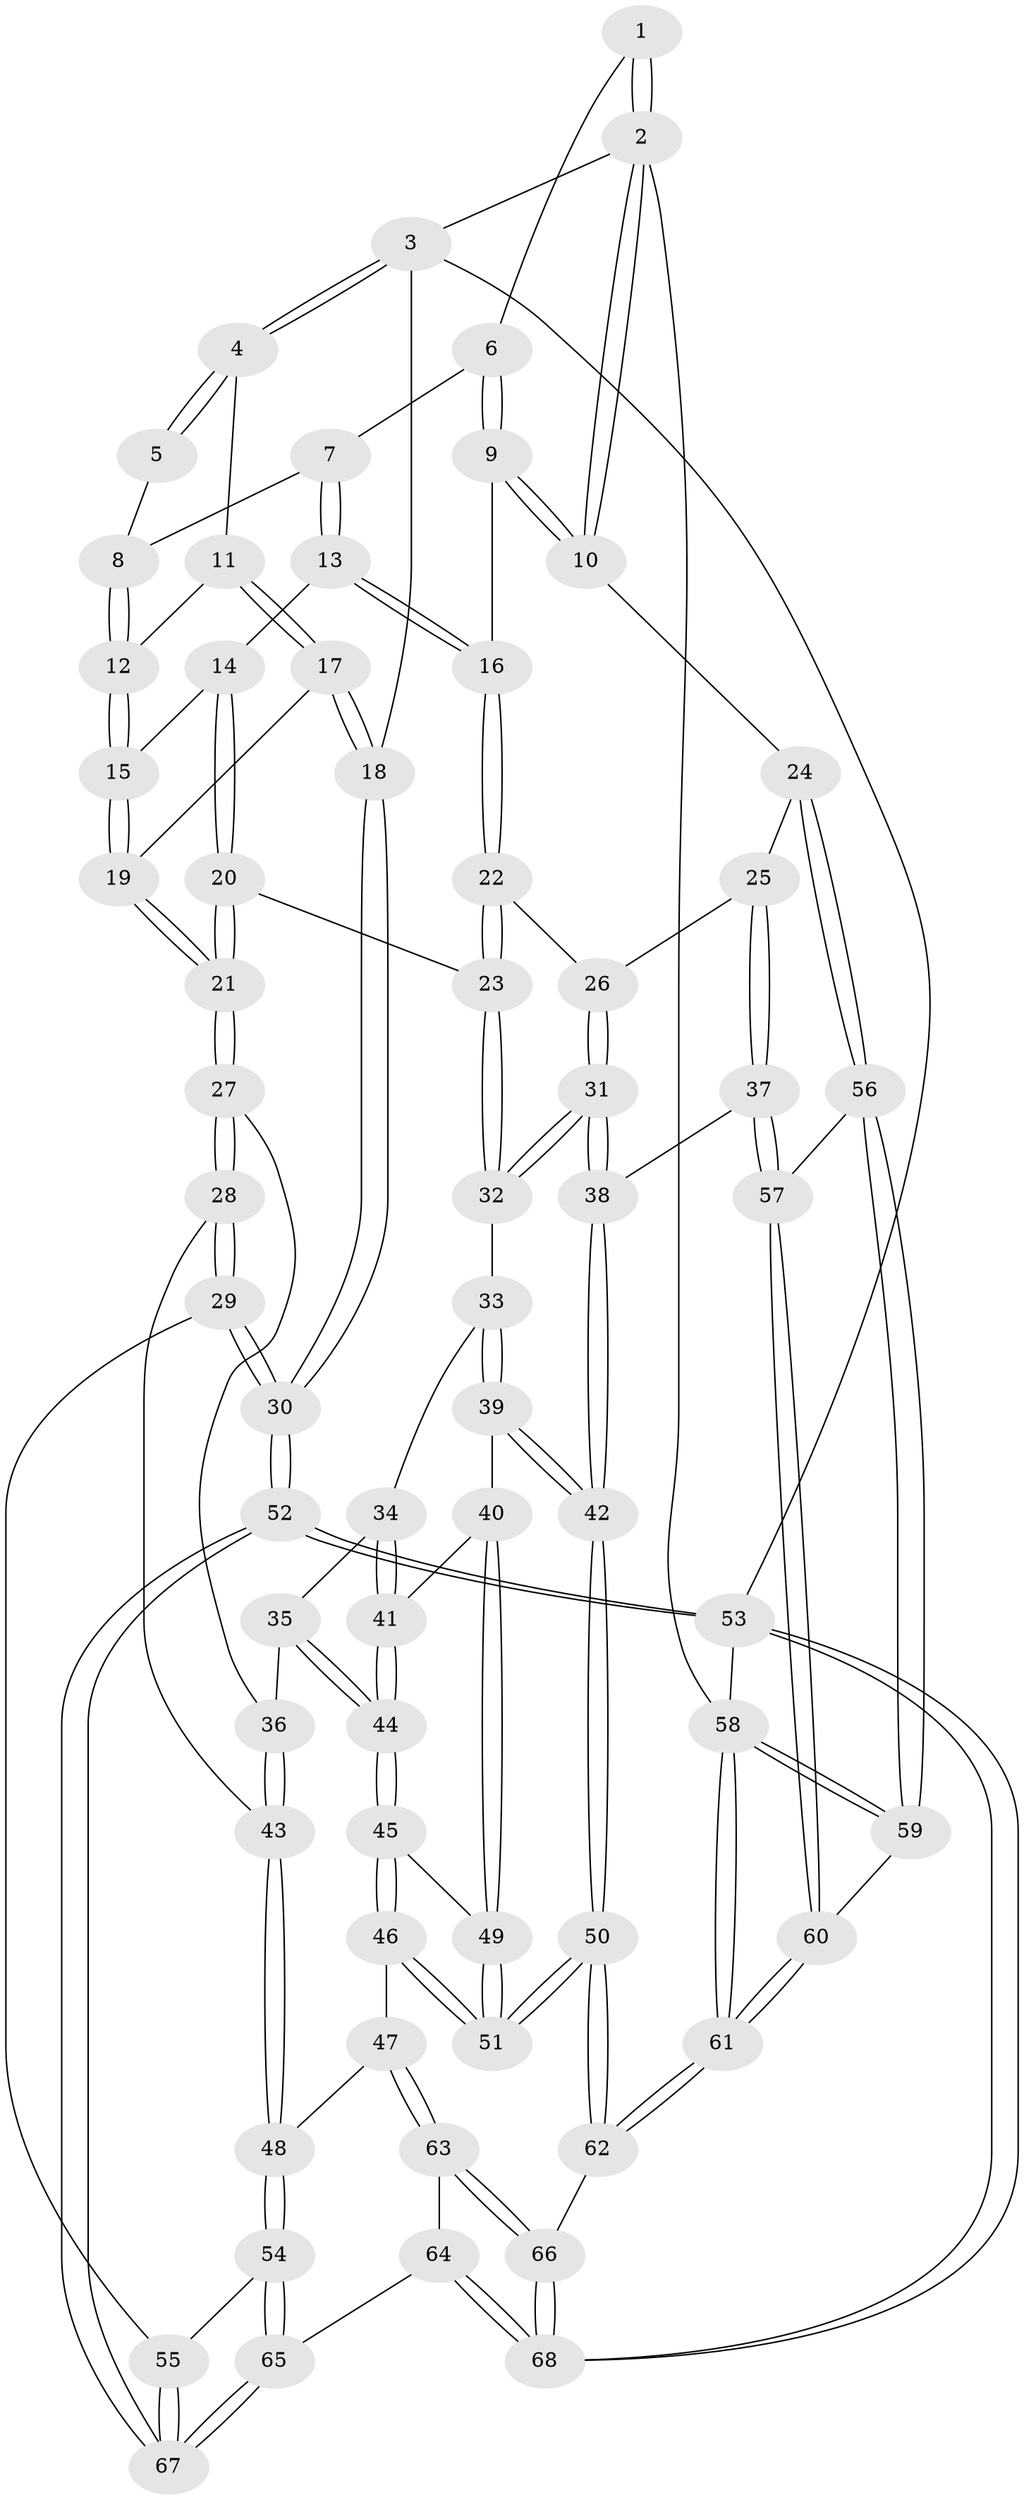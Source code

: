 // coarse degree distribution, {3: 0.0425531914893617, 5: 0.3829787234042553, 4: 0.425531914893617, 6: 0.14893617021276595}
// Generated by graph-tools (version 1.1) at 2025/24/03/03/25 07:24:35]
// undirected, 68 vertices, 167 edges
graph export_dot {
graph [start="1"]
  node [color=gray90,style=filled];
  1 [pos="+0.7307170751170147+0"];
  2 [pos="+1+0"];
  3 [pos="+0+0"];
  4 [pos="+0+0"];
  5 [pos="+0.5751888704969278+0"];
  6 [pos="+0.8037849923004815+0.07561915453176493"];
  7 [pos="+0.6305188410673541+0.15497626919640534"];
  8 [pos="+0.5676095241194856+0"];
  9 [pos="+0.9099237975626193+0.2091044366578657"];
  10 [pos="+1+0.18946715598023206"];
  11 [pos="+0.26938987021028216+0.17272587948832402"];
  12 [pos="+0.333490231377804+0.2110698289887213"];
  13 [pos="+0.6408417340701295+0.2251641137748536"];
  14 [pos="+0.464335297388062+0.3008116996633223"];
  15 [pos="+0.3350152826476649+0.21361691065713315"];
  16 [pos="+0.735102847986023+0.29196025845964096"];
  17 [pos="+0.10245201363274828+0.4142718100363341"];
  18 [pos="+0+0.4160462665816871"];
  19 [pos="+0.243859650758265+0.4636594485033885"];
  20 [pos="+0.47133955657588844+0.4392514824116578"];
  21 [pos="+0.2835354492084835+0.5144194840129701"];
  22 [pos="+0.7320468245748565+0.4232103687716213"];
  23 [pos="+0.5483204565367658+0.5047620105991002"];
  24 [pos="+1+0.48470021944195707"];
  25 [pos="+0.8460244014515458+0.5173674264665313"];
  26 [pos="+0.7975738486705867+0.4951926699951854"];
  27 [pos="+0.28345131854949096+0.5158613056225909"];
  28 [pos="+0.06046503786515071+0.6424669581842174"];
  29 [pos="+0+0.627469190826789"];
  30 [pos="+0+0.6139878400247756"];
  31 [pos="+0.6626603113944182+0.6730168185929667"];
  32 [pos="+0.5477222545319651+0.5624523504118304"];
  33 [pos="+0.5313548519648078+0.580170972420356"];
  34 [pos="+0.5224710342649168+0.5857732201342081"];
  35 [pos="+0.304054444639839+0.5837151068532868"];
  36 [pos="+0.2988791369877053+0.5780680502823483"];
  37 [pos="+0.829338684074579+0.7054946342725934"];
  38 [pos="+0.6735442255823315+0.7151988049160612"];
  39 [pos="+0.5271651364351321+0.7068968296526631"];
  40 [pos="+0.4849626387678932+0.7292194044313327"];
  41 [pos="+0.4301145339609491+0.6753918130506944"];
  42 [pos="+0.6496075475044756+0.7684478499706674"];
  43 [pos="+0.1930347563729342+0.7032785486973969"];
  44 [pos="+0.3677531192995108+0.6842543873013955"];
  45 [pos="+0.34648960486401553+0.764458960898314"];
  46 [pos="+0.3398139870413139+0.7798570642546299"];
  47 [pos="+0.3046250829768165+0.8039586310484305"];
  48 [pos="+0.21750114782893662+0.7785590891013505"];
  49 [pos="+0.485705689224958+0.7563046950625821"];
  50 [pos="+0.6139452892981855+0.9723874174334519"];
  51 [pos="+0.5327982337701614+0.8848563450892784"];
  52 [pos="+0+1"];
  53 [pos="+0+1"];
  54 [pos="+0.11645346839363582+0.8556127414853064"];
  55 [pos="+0.04982052116185897+0.8063237664635043"];
  56 [pos="+1+0.6098696511564531"];
  57 [pos="+0.8812722265169929+0.7567569226142408"];
  58 [pos="+1+1"];
  59 [pos="+1+0.9276406684548018"];
  60 [pos="+0.8747484611632704+0.8321795066125922"];
  61 [pos="+0.664922331689718+1"];
  62 [pos="+0.6573920796257061+1"];
  63 [pos="+0.3066385184927072+0.8731386870376354"];
  64 [pos="+0.17971167948380784+0.9681906048607773"];
  65 [pos="+0.11854737164877435+0.8764691366416419"];
  66 [pos="+0.5385156440219305+1"];
  67 [pos="+0+1"];
  68 [pos="+0.20973599036850876+1"];
  1 -- 2;
  1 -- 2;
  1 -- 6;
  2 -- 3;
  2 -- 10;
  2 -- 10;
  2 -- 58;
  3 -- 4;
  3 -- 4;
  3 -- 18;
  3 -- 53;
  4 -- 5;
  4 -- 5;
  4 -- 11;
  5 -- 8;
  6 -- 7;
  6 -- 9;
  6 -- 9;
  7 -- 8;
  7 -- 13;
  7 -- 13;
  8 -- 12;
  8 -- 12;
  9 -- 10;
  9 -- 10;
  9 -- 16;
  10 -- 24;
  11 -- 12;
  11 -- 17;
  11 -- 17;
  12 -- 15;
  12 -- 15;
  13 -- 14;
  13 -- 16;
  13 -- 16;
  14 -- 15;
  14 -- 20;
  14 -- 20;
  15 -- 19;
  15 -- 19;
  16 -- 22;
  16 -- 22;
  17 -- 18;
  17 -- 18;
  17 -- 19;
  18 -- 30;
  18 -- 30;
  19 -- 21;
  19 -- 21;
  20 -- 21;
  20 -- 21;
  20 -- 23;
  21 -- 27;
  21 -- 27;
  22 -- 23;
  22 -- 23;
  22 -- 26;
  23 -- 32;
  23 -- 32;
  24 -- 25;
  24 -- 56;
  24 -- 56;
  25 -- 26;
  25 -- 37;
  25 -- 37;
  26 -- 31;
  26 -- 31;
  27 -- 28;
  27 -- 28;
  27 -- 36;
  28 -- 29;
  28 -- 29;
  28 -- 43;
  29 -- 30;
  29 -- 30;
  29 -- 55;
  30 -- 52;
  30 -- 52;
  31 -- 32;
  31 -- 32;
  31 -- 38;
  31 -- 38;
  32 -- 33;
  33 -- 34;
  33 -- 39;
  33 -- 39;
  34 -- 35;
  34 -- 41;
  34 -- 41;
  35 -- 36;
  35 -- 44;
  35 -- 44;
  36 -- 43;
  36 -- 43;
  37 -- 38;
  37 -- 57;
  37 -- 57;
  38 -- 42;
  38 -- 42;
  39 -- 40;
  39 -- 42;
  39 -- 42;
  40 -- 41;
  40 -- 49;
  40 -- 49;
  41 -- 44;
  41 -- 44;
  42 -- 50;
  42 -- 50;
  43 -- 48;
  43 -- 48;
  44 -- 45;
  44 -- 45;
  45 -- 46;
  45 -- 46;
  45 -- 49;
  46 -- 47;
  46 -- 51;
  46 -- 51;
  47 -- 48;
  47 -- 63;
  47 -- 63;
  48 -- 54;
  48 -- 54;
  49 -- 51;
  49 -- 51;
  50 -- 51;
  50 -- 51;
  50 -- 62;
  50 -- 62;
  52 -- 53;
  52 -- 53;
  52 -- 67;
  52 -- 67;
  53 -- 68;
  53 -- 68;
  53 -- 58;
  54 -- 55;
  54 -- 65;
  54 -- 65;
  55 -- 67;
  55 -- 67;
  56 -- 57;
  56 -- 59;
  56 -- 59;
  57 -- 60;
  57 -- 60;
  58 -- 59;
  58 -- 59;
  58 -- 61;
  58 -- 61;
  59 -- 60;
  60 -- 61;
  60 -- 61;
  61 -- 62;
  61 -- 62;
  62 -- 66;
  63 -- 64;
  63 -- 66;
  63 -- 66;
  64 -- 65;
  64 -- 68;
  64 -- 68;
  65 -- 67;
  65 -- 67;
  66 -- 68;
  66 -- 68;
}

